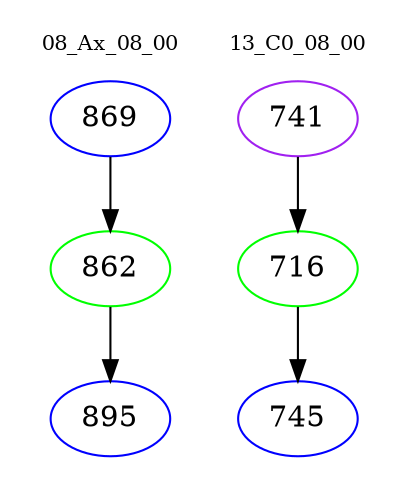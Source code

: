 digraph{
subgraph cluster_0 {
color = white
label = "08_Ax_08_00";
fontsize=10;
T0_869 [label="869", color="blue"]
T0_869 -> T0_862 [color="black"]
T0_862 [label="862", color="green"]
T0_862 -> T0_895 [color="black"]
T0_895 [label="895", color="blue"]
}
subgraph cluster_1 {
color = white
label = "13_C0_08_00";
fontsize=10;
T1_741 [label="741", color="purple"]
T1_741 -> T1_716 [color="black"]
T1_716 [label="716", color="green"]
T1_716 -> T1_745 [color="black"]
T1_745 [label="745", color="blue"]
}
}
